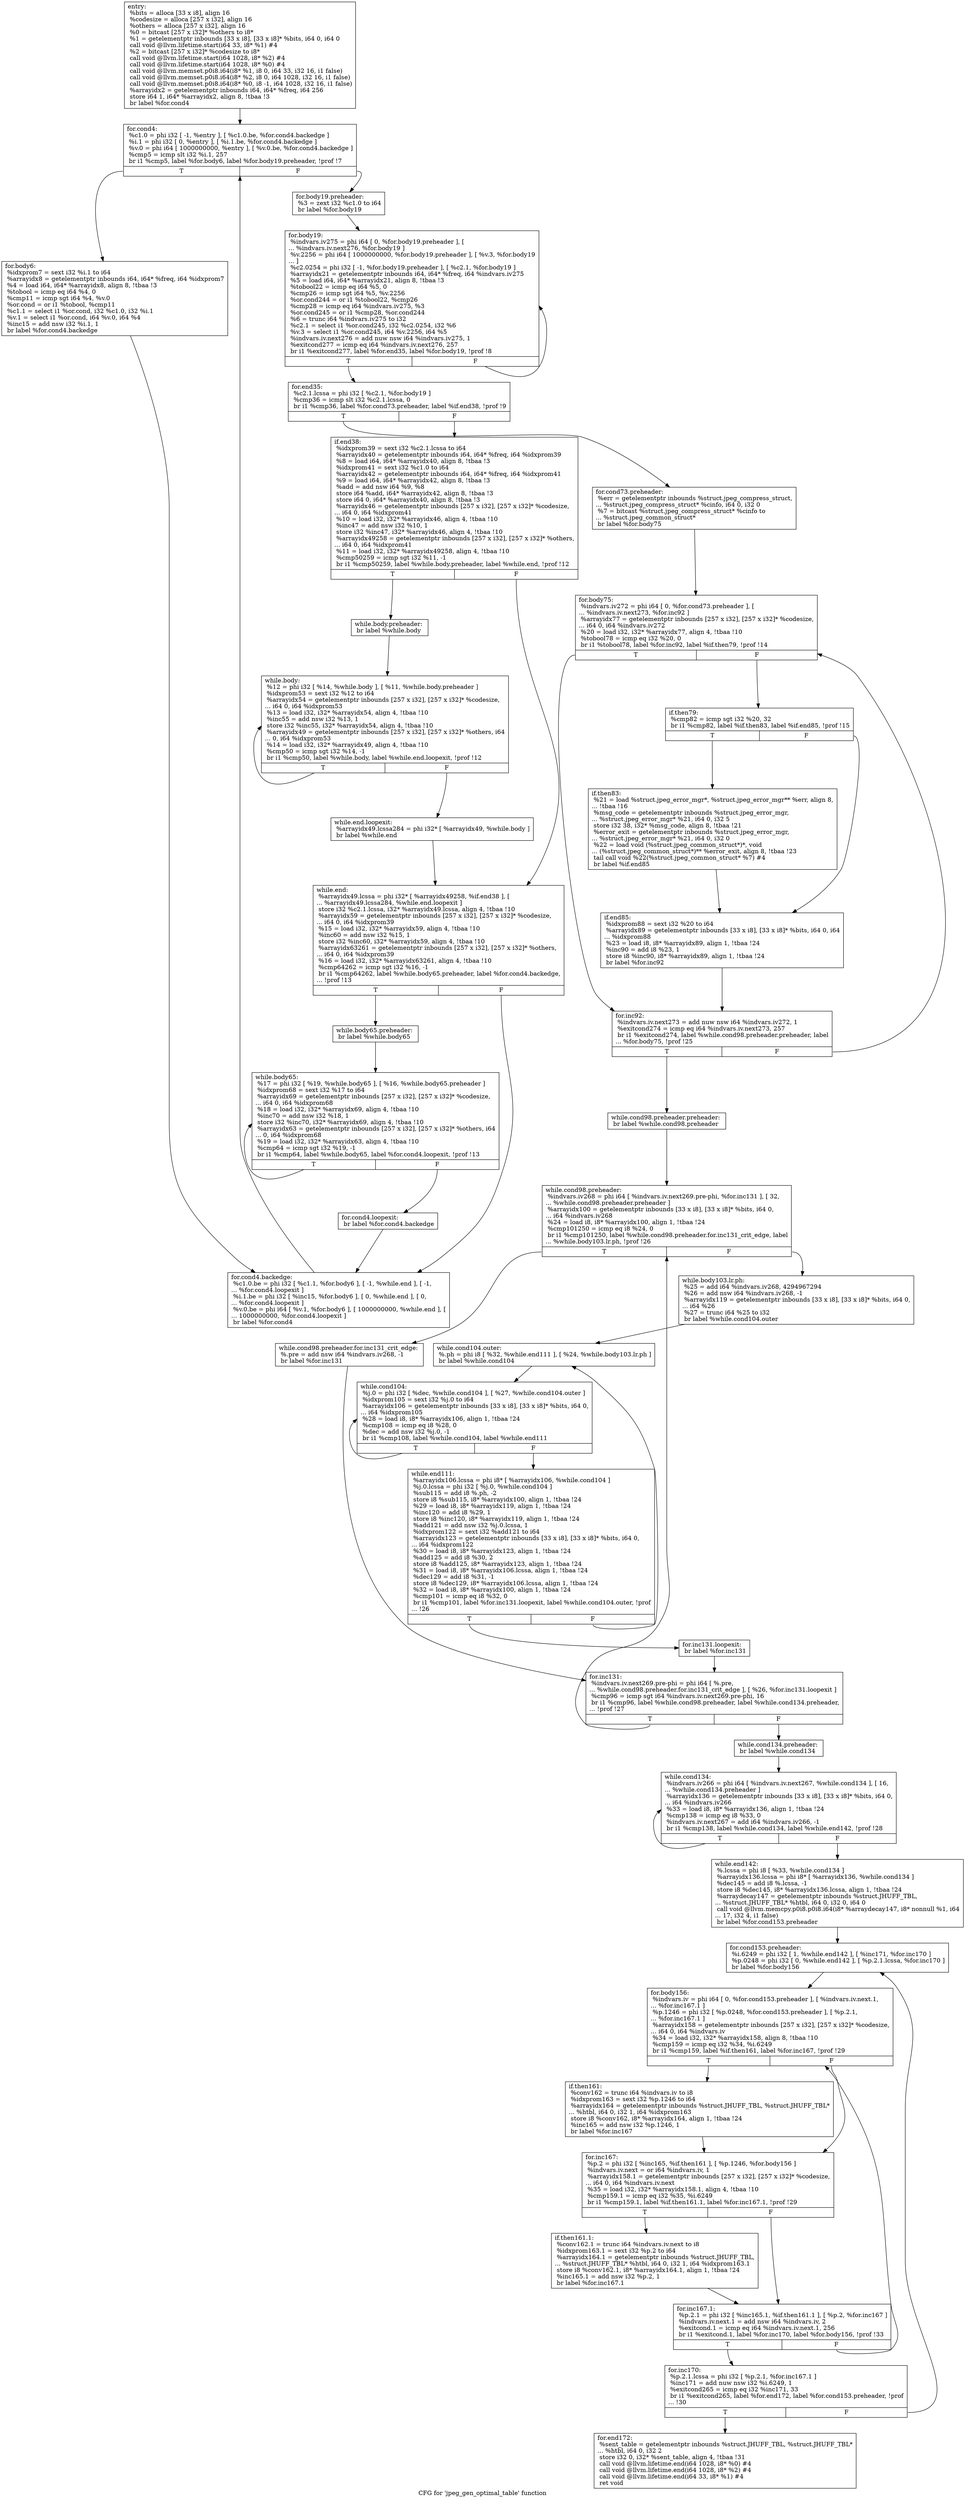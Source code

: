 digraph "CFG for 'jpeg_gen_optimal_table' function" {
	label="CFG for 'jpeg_gen_optimal_table' function";

	Node0x63ec2a0 [shape=record,label="{entry:\l  %bits = alloca [33 x i8], align 16\l  %codesize = alloca [257 x i32], align 16\l  %others = alloca [257 x i32], align 16\l  %0 = bitcast [257 x i32]* %others to i8*\l  %1 = getelementptr inbounds [33 x i8], [33 x i8]* %bits, i64 0, i64 0\l  call void @llvm.lifetime.start(i64 33, i8* %1) #4\l  %2 = bitcast [257 x i32]* %codesize to i8*\l  call void @llvm.lifetime.start(i64 1028, i8* %2) #4\l  call void @llvm.lifetime.start(i64 1028, i8* %0) #4\l  call void @llvm.memset.p0i8.i64(i8* %1, i8 0, i64 33, i32 16, i1 false)\l  call void @llvm.memset.p0i8.i64(i8* %2, i8 0, i64 1028, i32 16, i1 false)\l  call void @llvm.memset.p0i8.i64(i8* %0, i8 -1, i64 1028, i32 16, i1 false)\l  %arrayidx2 = getelementptr inbounds i64, i64* %freq, i64 256\l  store i64 1, i64* %arrayidx2, align 8, !tbaa !3\l  br label %for.cond4\l}"];
	Node0x63ec2a0 -> Node0x63ecf90;
	Node0x63ed070 [shape=record,label="{for.cond4.loopexit:                               \l  br label %for.cond4.backedge\l}"];
	Node0x63ed070 -> Node0x63ed180;
	Node0x63ecf90 [shape=record,label="{for.cond4:                                        \l  %c1.0 = phi i32 [ -1, %entry ], [ %c1.0.be, %for.cond4.backedge ]\l  %i.1 = phi i32 [ 0, %entry ], [ %i.1.be, %for.cond4.backedge ]\l  %v.0 = phi i64 [ 1000000000, %entry ], [ %v.0.be, %for.cond4.backedge ]\l  %cmp5 = icmp slt i32 %i.1, 257\l  br i1 %cmp5, label %for.body6, label %for.body19.preheader, !prof !7\l|{<s0>T|<s1>F}}"];
	Node0x63ecf90:s0 -> Node0x63e4f90;
	Node0x63ecf90:s1 -> Node0x63e5040;
	Node0x63e5040 [shape=record,label="{for.body19.preheader:                             \l  %3 = zext i32 %c1.0 to i64\l  br label %for.body19\l}"];
	Node0x63e5040 -> Node0x63e5300;
	Node0x63e4f90 [shape=record,label="{for.body6:                                        \l  %idxprom7 = sext i32 %i.1 to i64\l  %arrayidx8 = getelementptr inbounds i64, i64* %freq, i64 %idxprom7\l  %4 = load i64, i64* %arrayidx8, align 8, !tbaa !3\l  %tobool = icmp eq i64 %4, 0\l  %cmp11 = icmp sgt i64 %4, %v.0\l  %or.cond = or i1 %tobool, %cmp11\l  %c1.1 = select i1 %or.cond, i32 %c1.0, i32 %i.1\l  %v.1 = select i1 %or.cond, i64 %v.0, i64 %4\l  %inc15 = add nsw i32 %i.1, 1\l  br label %for.cond4.backedge\l}"];
	Node0x63e4f90 -> Node0x63ed180;
	Node0x63e5300 [shape=record,label="{for.body19:                                       \l  %indvars.iv275 = phi i64 [ 0, %for.body19.preheader ], [\l... %indvars.iv.next276, %for.body19 ]\l  %v.2256 = phi i64 [ 1000000000, %for.body19.preheader ], [ %v.3, %for.body19\l... ]\l  %c2.0254 = phi i32 [ -1, %for.body19.preheader ], [ %c2.1, %for.body19 ]\l  %arrayidx21 = getelementptr inbounds i64, i64* %freq, i64 %indvars.iv275\l  %5 = load i64, i64* %arrayidx21, align 8, !tbaa !3\l  %tobool22 = icmp eq i64 %5, 0\l  %cmp26 = icmp sgt i64 %5, %v.2256\l  %or.cond244 = or i1 %tobool22, %cmp26\l  %cmp28 = icmp eq i64 %indvars.iv275, %3\l  %or.cond245 = or i1 %cmp28, %or.cond244\l  %6 = trunc i64 %indvars.iv275 to i32\l  %c2.1 = select i1 %or.cond245, i32 %c2.0254, i32 %6\l  %v.3 = select i1 %or.cond245, i64 %v.2256, i64 %5\l  %indvars.iv.next276 = add nuw nsw i64 %indvars.iv275, 1\l  %exitcond277 = icmp eq i64 %indvars.iv.next276, 257\l  br i1 %exitcond277, label %for.end35, label %for.body19, !prof !8\l|{<s0>T|<s1>F}}"];
	Node0x63e5300:s0 -> Node0x63f0610;
	Node0x63e5300:s1 -> Node0x63e5300;
	Node0x63f0610 [shape=record,label="{for.end35:                                        \l  %c2.1.lcssa = phi i32 [ %c2.1, %for.body19 ]\l  %cmp36 = icmp slt i32 %c2.1.lcssa, 0\l  br i1 %cmp36, label %for.cond73.preheader, label %if.end38, !prof !9\l|{<s0>T|<s1>F}}"];
	Node0x63f0610:s0 -> Node0x63f08b0;
	Node0x63f0610:s1 -> Node0x63f0950;
	Node0x63f08b0 [shape=record,label="{for.cond73.preheader:                             \l  %err = getelementptr inbounds %struct.jpeg_compress_struct,\l... %struct.jpeg_compress_struct* %cinfo, i64 0, i32 0\l  %7 = bitcast %struct.jpeg_compress_struct* %cinfo to\l... %struct.jpeg_common_struct*\l  br label %for.body75\l}"];
	Node0x63f08b0 -> Node0x63f0bf0;
	Node0x63f0950 [shape=record,label="{if.end38:                                         \l  %idxprom39 = sext i32 %c2.1.lcssa to i64\l  %arrayidx40 = getelementptr inbounds i64, i64* %freq, i64 %idxprom39\l  %8 = load i64, i64* %arrayidx40, align 8, !tbaa !3\l  %idxprom41 = sext i32 %c1.0 to i64\l  %arrayidx42 = getelementptr inbounds i64, i64* %freq, i64 %idxprom41\l  %9 = load i64, i64* %arrayidx42, align 8, !tbaa !3\l  %add = add nsw i64 %9, %8\l  store i64 %add, i64* %arrayidx42, align 8, !tbaa !3\l  store i64 0, i64* %arrayidx40, align 8, !tbaa !3\l  %arrayidx46 = getelementptr inbounds [257 x i32], [257 x i32]* %codesize,\l... i64 0, i64 %idxprom41\l  %10 = load i32, i32* %arrayidx46, align 4, !tbaa !10\l  %inc47 = add nsw i32 %10, 1\l  store i32 %inc47, i32* %arrayidx46, align 4, !tbaa !10\l  %arrayidx49258 = getelementptr inbounds [257 x i32], [257 x i32]* %others,\l... i64 0, i64 %idxprom41\l  %11 = load i32, i32* %arrayidx49258, align 4, !tbaa !10\l  %cmp50259 = icmp sgt i32 %11, -1\l  br i1 %cmp50259, label %while.body.preheader, label %while.end, !prof !12\l|{<s0>T|<s1>F}}"];
	Node0x63f0950:s0 -> Node0x63e5b70;
	Node0x63f0950:s1 -> Node0x63dc1e0;
	Node0x63e5b70 [shape=record,label="{while.body.preheader:                             \l  br label %while.body\l}"];
	Node0x63e5b70 -> Node0x63dc480;
	Node0x63dc480 [shape=record,label="{while.body:                                       \l  %12 = phi i32 [ %14, %while.body ], [ %11, %while.body.preheader ]\l  %idxprom53 = sext i32 %12 to i64\l  %arrayidx54 = getelementptr inbounds [257 x i32], [257 x i32]* %codesize,\l... i64 0, i64 %idxprom53\l  %13 = load i32, i32* %arrayidx54, align 4, !tbaa !10\l  %inc55 = add nsw i32 %13, 1\l  store i32 %inc55, i32* %arrayidx54, align 4, !tbaa !10\l  %arrayidx49 = getelementptr inbounds [257 x i32], [257 x i32]* %others, i64\l... 0, i64 %idxprom53\l  %14 = load i32, i32* %arrayidx49, align 4, !tbaa !10\l  %cmp50 = icmp sgt i32 %14, -1\l  br i1 %cmp50, label %while.body, label %while.end.loopexit, !prof !12\l|{<s0>T|<s1>F}}"];
	Node0x63dc480:s0 -> Node0x63dc480;
	Node0x63dc480:s1 -> Node0x63dcac0;
	Node0x63dcac0 [shape=record,label="{while.end.loopexit:                               \l  %arrayidx49.lcssa284 = phi i32* [ %arrayidx49, %while.body ]\l  br label %while.end\l}"];
	Node0x63dcac0 -> Node0x63dc1e0;
	Node0x63dc1e0 [shape=record,label="{while.end:                                        \l  %arrayidx49.lcssa = phi i32* [ %arrayidx49258, %if.end38 ], [\l... %arrayidx49.lcssa284, %while.end.loopexit ]\l  store i32 %c2.1.lcssa, i32* %arrayidx49.lcssa, align 4, !tbaa !10\l  %arrayidx59 = getelementptr inbounds [257 x i32], [257 x i32]* %codesize,\l... i64 0, i64 %idxprom39\l  %15 = load i32, i32* %arrayidx59, align 4, !tbaa !10\l  %inc60 = add nsw i32 %15, 1\l  store i32 %inc60, i32* %arrayidx59, align 4, !tbaa !10\l  %arrayidx63261 = getelementptr inbounds [257 x i32], [257 x i32]* %others,\l... i64 0, i64 %idxprom39\l  %16 = load i32, i32* %arrayidx63261, align 4, !tbaa !10\l  %cmp64262 = icmp sgt i32 %16, -1\l  br i1 %cmp64262, label %while.body65.preheader, label %for.cond4.backedge,\l... !prof !13\l|{<s0>T|<s1>F}}"];
	Node0x63dc1e0:s0 -> Node0x63f4100;
	Node0x63dc1e0:s1 -> Node0x63ed180;
	Node0x63ed180 [shape=record,label="{for.cond4.backedge:                               \l  %c1.0.be = phi i32 [ %c1.1, %for.body6 ], [ -1, %while.end ], [ -1,\l... %for.cond4.loopexit ]\l  %i.1.be = phi i32 [ %inc15, %for.body6 ], [ 0, %while.end ], [ 0,\l... %for.cond4.loopexit ]\l  %v.0.be = phi i64 [ %v.1, %for.body6 ], [ 1000000000, %while.end ], [\l... 1000000000, %for.cond4.loopexit ]\l  br label %for.cond4\l}"];
	Node0x63ed180 -> Node0x63ecf90;
	Node0x63f4100 [shape=record,label="{while.body65.preheader:                           \l  br label %while.body65\l}"];
	Node0x63f4100 -> Node0x63f44f0;
	Node0x63f44f0 [shape=record,label="{while.body65:                                     \l  %17 = phi i32 [ %19, %while.body65 ], [ %16, %while.body65.preheader ]\l  %idxprom68 = sext i32 %17 to i64\l  %arrayidx69 = getelementptr inbounds [257 x i32], [257 x i32]* %codesize,\l... i64 0, i64 %idxprom68\l  %18 = load i32, i32* %arrayidx69, align 4, !tbaa !10\l  %inc70 = add nsw i32 %18, 1\l  store i32 %inc70, i32* %arrayidx69, align 4, !tbaa !10\l  %arrayidx63 = getelementptr inbounds [257 x i32], [257 x i32]* %others, i64\l... 0, i64 %idxprom68\l  %19 = load i32, i32* %arrayidx63, align 4, !tbaa !10\l  %cmp64 = icmp sgt i32 %19, -1\l  br i1 %cmp64, label %while.body65, label %for.cond4.loopexit, !prof !13\l|{<s0>T|<s1>F}}"];
	Node0x63f44f0:s0 -> Node0x63f44f0;
	Node0x63f44f0:s1 -> Node0x63ed070;
	Node0x63f0bf0 [shape=record,label="{for.body75:                                       \l  %indvars.iv272 = phi i64 [ 0, %for.cond73.preheader ], [\l... %indvars.iv.next273, %for.inc92 ]\l  %arrayidx77 = getelementptr inbounds [257 x i32], [257 x i32]* %codesize,\l... i64 0, i64 %indvars.iv272\l  %20 = load i32, i32* %arrayidx77, align 4, !tbaa !10\l  %tobool78 = icmp eq i32 %20, 0\l  br i1 %tobool78, label %for.inc92, label %if.then79, !prof !14\l|{<s0>T|<s1>F}}"];
	Node0x63f0bf0:s0 -> Node0x63f5100;
	Node0x63f0bf0:s1 -> Node0x63f5470;
	Node0x63f5470 [shape=record,label="{if.then79:                                        \l  %cmp82 = icmp sgt i32 %20, 32\l  br i1 %cmp82, label %if.then83, label %if.end85, !prof !15\l|{<s0>T|<s1>F}}"];
	Node0x63f5470:s0 -> Node0x63f57d0;
	Node0x63f5470:s1 -> Node0x63f5850;
	Node0x63f57d0 [shape=record,label="{if.then83:                                        \l  %21 = load %struct.jpeg_error_mgr*, %struct.jpeg_error_mgr** %err, align 8,\l... !tbaa !16\l  %msg_code = getelementptr inbounds %struct.jpeg_error_mgr,\l... %struct.jpeg_error_mgr* %21, i64 0, i32 5\l  store i32 38, i32* %msg_code, align 8, !tbaa !21\l  %error_exit = getelementptr inbounds %struct.jpeg_error_mgr,\l... %struct.jpeg_error_mgr* %21, i64 0, i32 0\l  %22 = load void (%struct.jpeg_common_struct*)*, void\l... (%struct.jpeg_common_struct*)** %error_exit, align 8, !tbaa !23\l  tail call void %22(%struct.jpeg_common_struct* %7) #4\l  br label %if.end85\l}"];
	Node0x63f57d0 -> Node0x63f5850;
	Node0x63f5850 [shape=record,label="{if.end85:                                         \l  %idxprom88 = sext i32 %20 to i64\l  %arrayidx89 = getelementptr inbounds [33 x i8], [33 x i8]* %bits, i64 0, i64\l... %idxprom88\l  %23 = load i8, i8* %arrayidx89, align 1, !tbaa !24\l  %inc90 = add i8 %23, 1\l  store i8 %inc90, i8* %arrayidx89, align 1, !tbaa !24\l  br label %for.inc92\l}"];
	Node0x63f5850 -> Node0x63f5100;
	Node0x63f5100 [shape=record,label="{for.inc92:                                        \l  %indvars.iv.next273 = add nuw nsw i64 %indvars.iv272, 1\l  %exitcond274 = icmp eq i64 %indvars.iv.next273, 257\l  br i1 %exitcond274, label %while.cond98.preheader.preheader, label\l... %for.body75, !prof !25\l|{<s0>T|<s1>F}}"];
	Node0x63f5100:s0 -> Node0x63f67c0;
	Node0x63f5100:s1 -> Node0x63f0bf0;
	Node0x63f67c0 [shape=record,label="{while.cond98.preheader.preheader:                 \l  br label %while.cond98.preheader\l}"];
	Node0x63f67c0 -> Node0x63f69a0;
	Node0x63f69a0 [shape=record,label="{while.cond98.preheader:                           \l  %indvars.iv268 = phi i64 [ %indvars.iv.next269.pre-phi, %for.inc131 ], [ 32,\l... %while.cond98.preheader.preheader ]\l  %arrayidx100 = getelementptr inbounds [33 x i8], [33 x i8]* %bits, i64 0,\l... i64 %indvars.iv268\l  %24 = load i8, i8* %arrayidx100, align 1, !tbaa !24\l  %cmp101250 = icmp eq i8 %24, 0\l  br i1 %cmp101250, label %while.cond98.preheader.for.inc131_crit_edge, label\l... %while.body103.lr.ph, !prof !26\l|{<s0>T|<s1>F}}"];
	Node0x63f69a0:s0 -> Node0x63f1430;
	Node0x63f69a0:s1 -> Node0x63f7640;
	Node0x63f1430 [shape=record,label="{while.cond98.preheader.for.inc131_crit_edge:      \l  %.pre = add nsw i64 %indvars.iv268, -1\l  br label %for.inc131\l}"];
	Node0x63f1430 -> Node0x63f1040;
	Node0x63f7640 [shape=record,label="{while.body103.lr.ph:                              \l  %25 = add i64 %indvars.iv268, 4294967294\l  %26 = add nsw i64 %indvars.iv268, -1\l  %arrayidx119 = getelementptr inbounds [33 x i8], [33 x i8]* %bits, i64 0,\l... i64 %26\l  %27 = trunc i64 %25 to i32\l  br label %while.cond104.outer\l}"];
	Node0x63f7640 -> Node0x63f7b30;
	Node0x63f7b30 [shape=record,label="{while.cond104.outer:                              \l  %.ph = phi i8 [ %32, %while.end111 ], [ %24, %while.body103.lr.ph ]\l  br label %while.cond104\l}"];
	Node0x63f7b30 -> Node0x63f7e20;
	Node0x63f7e20 [shape=record,label="{while.cond104:                                    \l  %j.0 = phi i32 [ %dec, %while.cond104 ], [ %27, %while.cond104.outer ]\l  %idxprom105 = sext i32 %j.0 to i64\l  %arrayidx106 = getelementptr inbounds [33 x i8], [33 x i8]* %bits, i64 0,\l... i64 %idxprom105\l  %28 = load i8, i8* %arrayidx106, align 1, !tbaa !24\l  %cmp108 = icmp eq i8 %28, 0\l  %dec = add nsw i32 %j.0, -1\l  br i1 %cmp108, label %while.cond104, label %while.end111\l|{<s0>T|<s1>F}}"];
	Node0x63f7e20:s0 -> Node0x63f7e20;
	Node0x63f7e20:s1 -> Node0x63f7cf0;
	Node0x63f7cf0 [shape=record,label="{while.end111:                                     \l  %arrayidx106.lcssa = phi i8* [ %arrayidx106, %while.cond104 ]\l  %j.0.lcssa = phi i32 [ %j.0, %while.cond104 ]\l  %sub115 = add i8 %.ph, -2\l  store i8 %sub115, i8* %arrayidx100, align 1, !tbaa !24\l  %29 = load i8, i8* %arrayidx119, align 1, !tbaa !24\l  %inc120 = add i8 %29, 1\l  store i8 %inc120, i8* %arrayidx119, align 1, !tbaa !24\l  %add121 = add nsw i32 %j.0.lcssa, 1\l  %idxprom122 = sext i32 %add121 to i64\l  %arrayidx123 = getelementptr inbounds [33 x i8], [33 x i8]* %bits, i64 0,\l... i64 %idxprom122\l  %30 = load i8, i8* %arrayidx123, align 1, !tbaa !24\l  %add125 = add i8 %30, 2\l  store i8 %add125, i8* %arrayidx123, align 1, !tbaa !24\l  %31 = load i8, i8* %arrayidx106.lcssa, align 1, !tbaa !24\l  %dec129 = add i8 %31, -1\l  store i8 %dec129, i8* %arrayidx106.lcssa, align 1, !tbaa !24\l  %32 = load i8, i8* %arrayidx100, align 1, !tbaa !24\l  %cmp101 = icmp eq i8 %32, 0\l  br i1 %cmp101, label %for.inc131.loopexit, label %while.cond104.outer, !prof\l... !26\l|{<s0>T|<s1>F}}"];
	Node0x63f7cf0:s0 -> Node0x63f4030;
	Node0x63f7cf0:s1 -> Node0x63f7b30;
	Node0x63f4030 [shape=record,label="{for.inc131.loopexit:                              \l  br label %for.inc131\l}"];
	Node0x63f4030 -> Node0x63f1040;
	Node0x63f1040 [shape=record,label="{for.inc131:                                       \l  %indvars.iv.next269.pre-phi = phi i64 [ %.pre,\l... %while.cond98.preheader.for.inc131_crit_edge ], [ %26, %for.inc131.loopexit ]\l  %cmp96 = icmp sgt i64 %indvars.iv.next269.pre-phi, 16\l  br i1 %cmp96, label %while.cond98.preheader, label %while.cond134.preheader,\l... !prof !27\l|{<s0>T|<s1>F}}"];
	Node0x63f1040:s0 -> Node0x63f69a0;
	Node0x63f1040:s1 -> Node0x63f9710;
	Node0x63f9710 [shape=record,label="{while.cond134.preheader:                          \l  br label %while.cond134\l}"];
	Node0x63f9710 -> Node0x63f98c0;
	Node0x63f98c0 [shape=record,label="{while.cond134:                                    \l  %indvars.iv266 = phi i64 [ %indvars.iv.next267, %while.cond134 ], [ 16,\l... %while.cond134.preheader ]\l  %arrayidx136 = getelementptr inbounds [33 x i8], [33 x i8]* %bits, i64 0,\l... i64 %indvars.iv266\l  %33 = load i8, i8* %arrayidx136, align 1, !tbaa !24\l  %cmp138 = icmp eq i8 %33, 0\l  %indvars.iv.next267 = add i64 %indvars.iv266, -1\l  br i1 %cmp138, label %while.cond134, label %while.end142, !prof !28\l|{<s0>T|<s1>F}}"];
	Node0x63f98c0:s0 -> Node0x63f98c0;
	Node0x63f98c0:s1 -> Node0x63f9d10;
	Node0x63f9d10 [shape=record,label="{while.end142:                                     \l  %.lcssa = phi i8 [ %33, %while.cond134 ]\l  %arrayidx136.lcssa = phi i8* [ %arrayidx136, %while.cond134 ]\l  %dec145 = add i8 %.lcssa, -1\l  store i8 %dec145, i8* %arrayidx136.lcssa, align 1, !tbaa !24\l  %arraydecay147 = getelementptr inbounds %struct.JHUFF_TBL,\l... %struct.JHUFF_TBL* %htbl, i64 0, i32 0, i64 0\l  call void @llvm.memcpy.p0i8.p0i8.i64(i8* %arraydecay147, i8* nonnull %1, i64\l... 17, i32 4, i1 false)\l  br label %for.cond153.preheader\l}"];
	Node0x63f9d10 -> Node0x63fa9e0;
	Node0x63fa9e0 [shape=record,label="{for.cond153.preheader:                            \l  %i.6249 = phi i32 [ 1, %while.end142 ], [ %inc171, %for.inc170 ]\l  %p.0248 = phi i32 [ 0, %while.end142 ], [ %p.2.1.lcssa, %for.inc170 ]\l  br label %for.body156\l}"];
	Node0x63fa9e0 -> Node0x63fae60;
	Node0x63fae60 [shape=record,label="{for.body156:                                      \l  %indvars.iv = phi i64 [ 0, %for.cond153.preheader ], [ %indvars.iv.next.1,\l... %for.inc167.1 ]\l  %p.1246 = phi i32 [ %p.0248, %for.cond153.preheader ], [ %p.2.1,\l... %for.inc167.1 ]\l  %arrayidx158 = getelementptr inbounds [257 x i32], [257 x i32]* %codesize,\l... i64 0, i64 %indvars.iv\l  %34 = load i32, i32* %arrayidx158, align 8, !tbaa !10\l  %cmp159 = icmp eq i32 %34, %i.6249\l  br i1 %cmp159, label %if.then161, label %for.inc167, !prof !29\l|{<s0>T|<s1>F}}"];
	Node0x63fae60:s0 -> Node0x63fb520;
	Node0x63fae60:s1 -> Node0x63fb600;
	Node0x63fb520 [shape=record,label="{if.then161:                                       \l  %conv162 = trunc i64 %indvars.iv to i8\l  %idxprom163 = sext i32 %p.1246 to i64\l  %arrayidx164 = getelementptr inbounds %struct.JHUFF_TBL, %struct.JHUFF_TBL*\l... %htbl, i64 0, i32 1, i64 %idxprom163\l  store i8 %conv162, i8* %arrayidx164, align 1, !tbaa !24\l  %inc165 = add nsw i32 %p.1246, 1\l  br label %for.inc167\l}"];
	Node0x63fb520 -> Node0x63fb600;
	Node0x63fb600 [shape=record,label="{for.inc167:                                       \l  %p.2 = phi i32 [ %inc165, %if.then161 ], [ %p.1246, %for.body156 ]\l  %indvars.iv.next = or i64 %indvars.iv, 1\l  %arrayidx158.1 = getelementptr inbounds [257 x i32], [257 x i32]* %codesize,\l... i64 0, i64 %indvars.iv.next\l  %35 = load i32, i32* %arrayidx158.1, align 4, !tbaa !10\l  %cmp159.1 = icmp eq i32 %35, %i.6249\l  br i1 %cmp159.1, label %if.then161.1, label %for.inc167.1, !prof !29\l|{<s0>T|<s1>F}}"];
	Node0x63fb600:s0 -> Node0x63f1640;
	Node0x63fb600:s1 -> Node0x63fb030;
	Node0x63fab60 [shape=record,label="{for.inc170:                                       \l  %p.2.1.lcssa = phi i32 [ %p.2.1, %for.inc167.1 ]\l  %inc171 = add nuw nsw i32 %i.6249, 1\l  %exitcond265 = icmp eq i32 %inc171, 33\l  br i1 %exitcond265, label %for.end172, label %for.cond153.preheader, !prof\l... !30\l|{<s0>T|<s1>F}}"];
	Node0x63fab60:s0 -> Node0x63f1f20;
	Node0x63fab60:s1 -> Node0x63fa9e0;
	Node0x63f1f20 [shape=record,label="{for.end172:                                       \l  %sent_table = getelementptr inbounds %struct.JHUFF_TBL, %struct.JHUFF_TBL*\l... %htbl, i64 0, i32 2\l  store i32 0, i32* %sent_table, align 4, !tbaa !31\l  call void @llvm.lifetime.end(i64 1028, i8* %0) #4\l  call void @llvm.lifetime.end(i64 1028, i8* %2) #4\l  call void @llvm.lifetime.end(i64 33, i8* %1) #4\l  ret void\l}"];
	Node0x63f1640 [shape=record,label="{if.then161.1:                                     \l  %conv162.1 = trunc i64 %indvars.iv.next to i8\l  %idxprom163.1 = sext i32 %p.2 to i64\l  %arrayidx164.1 = getelementptr inbounds %struct.JHUFF_TBL,\l... %struct.JHUFF_TBL* %htbl, i64 0, i32 1, i64 %idxprom163.1\l  store i8 %conv162.1, i8* %arrayidx164.1, align 1, !tbaa !24\l  %inc165.1 = add nsw i32 %p.2, 1\l  br label %for.inc167.1\l}"];
	Node0x63f1640 -> Node0x63fb030;
	Node0x63fb030 [shape=record,label="{for.inc167.1:                                     \l  %p.2.1 = phi i32 [ %inc165.1, %if.then161.1 ], [ %p.2, %for.inc167 ]\l  %indvars.iv.next.1 = add nsw i64 %indvars.iv, 2\l  %exitcond.1 = icmp eq i64 %indvars.iv.next.1, 256\l  br i1 %exitcond.1, label %for.inc170, label %for.body156, !prof !33\l|{<s0>T|<s1>F}}"];
	Node0x63fb030:s0 -> Node0x63fab60;
	Node0x63fb030:s1 -> Node0x63fae60;
}
